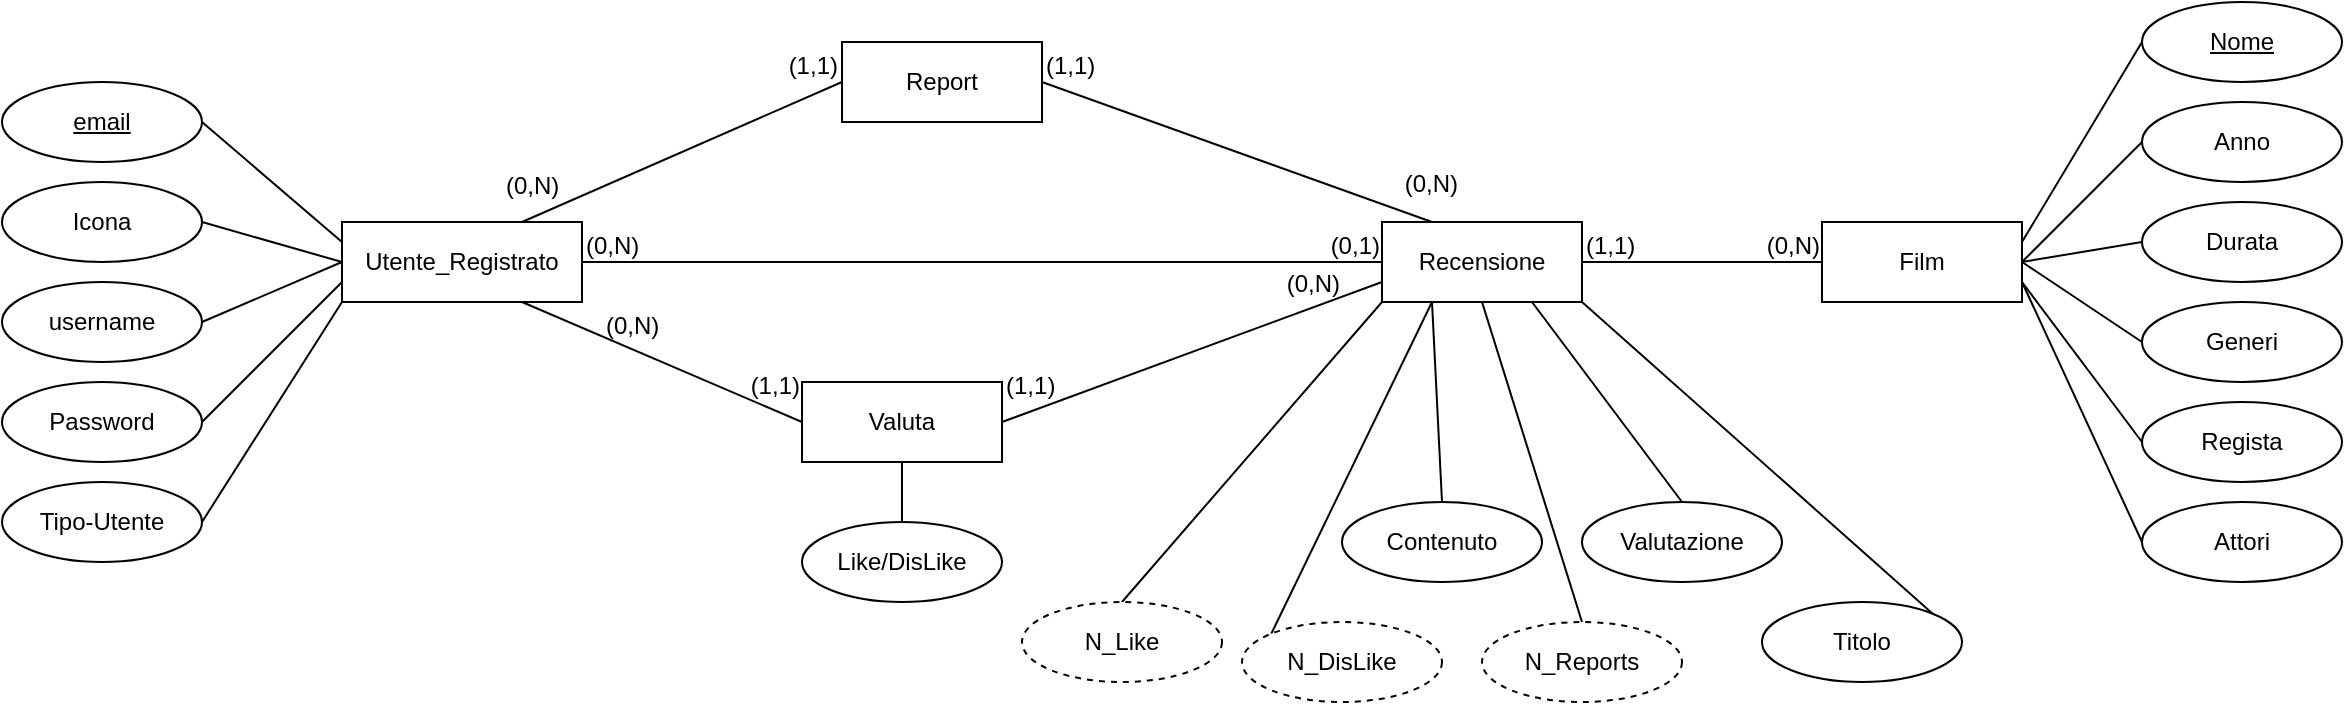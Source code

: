 <mxfile version="24.6.1" type="device">
  <diagram name="Pagina-1" id="Mny9l7wlhYOI-xorIuVF">
    <mxGraphModel dx="1219" dy="502" grid="1" gridSize="10" guides="1" tooltips="1" connect="1" arrows="1" fold="1" page="1" pageScale="1" pageWidth="827" pageHeight="1169" math="0" shadow="0">
      <root>
        <mxCell id="0" />
        <mxCell id="1" parent="0" />
        <mxCell id="6IeETleP_Dfno93F0wVt-1" value="Utente_Registrato" style="whiteSpace=wrap;html=1;align=center;" parent="1" vertex="1">
          <mxGeometry x="-50" y="180" width="120" height="40" as="geometry" />
        </mxCell>
        <mxCell id="6IeETleP_Dfno93F0wVt-2" value="username" style="ellipse;whiteSpace=wrap;html=1;align=center;" parent="1" vertex="1">
          <mxGeometry x="-220" y="210" width="100" height="40" as="geometry" />
        </mxCell>
        <mxCell id="6IeETleP_Dfno93F0wVt-3" value="email" style="ellipse;whiteSpace=wrap;html=1;align=center;fontStyle=4;" parent="1" vertex="1">
          <mxGeometry x="-220" y="110" width="100" height="40" as="geometry" />
        </mxCell>
        <mxCell id="6IeETleP_Dfno93F0wVt-6" value="Password" style="ellipse;whiteSpace=wrap;html=1;align=center;" parent="1" vertex="1">
          <mxGeometry x="-220" y="260" width="100" height="40" as="geometry" />
        </mxCell>
        <mxCell id="6IeETleP_Dfno93F0wVt-7" value="Icona" style="ellipse;whiteSpace=wrap;html=1;align=center;" parent="1" vertex="1">
          <mxGeometry x="-220" y="160" width="100" height="40" as="geometry" />
        </mxCell>
        <mxCell id="6IeETleP_Dfno93F0wVt-10" value="" style="endArrow=none;html=1;rounded=0;exitX=1;exitY=0.5;exitDx=0;exitDy=0;entryX=0;entryY=0.25;entryDx=0;entryDy=0;" parent="1" source="6IeETleP_Dfno93F0wVt-3" target="6IeETleP_Dfno93F0wVt-1" edge="1">
          <mxGeometry relative="1" as="geometry">
            <mxPoint x="-80" y="200" as="sourcePoint" />
            <mxPoint x="-50" y="170" as="targetPoint" />
          </mxGeometry>
        </mxCell>
        <mxCell id="6IeETleP_Dfno93F0wVt-11" value="" style="endArrow=none;html=1;rounded=0;exitX=1;exitY=0.5;exitDx=0;exitDy=0;entryX=0;entryY=0.5;entryDx=0;entryDy=0;" parent="1" source="6IeETleP_Dfno93F0wVt-7" target="6IeETleP_Dfno93F0wVt-1" edge="1">
          <mxGeometry relative="1" as="geometry">
            <mxPoint x="-80" y="200" as="sourcePoint" />
            <mxPoint x="80" y="200" as="targetPoint" />
          </mxGeometry>
        </mxCell>
        <mxCell id="6IeETleP_Dfno93F0wVt-12" value="" style="endArrow=none;html=1;rounded=0;exitX=1;exitY=0.5;exitDx=0;exitDy=0;entryX=0;entryY=0.5;entryDx=0;entryDy=0;" parent="1" source="6IeETleP_Dfno93F0wVt-2" target="6IeETleP_Dfno93F0wVt-1" edge="1">
          <mxGeometry relative="1" as="geometry">
            <mxPoint x="-80" y="200" as="sourcePoint" />
            <mxPoint x="80" y="200" as="targetPoint" />
          </mxGeometry>
        </mxCell>
        <mxCell id="6IeETleP_Dfno93F0wVt-15" value="" style="endArrow=none;html=1;rounded=0;entryX=1;entryY=0.5;entryDx=0;entryDy=0;exitX=0;exitY=0.75;exitDx=0;exitDy=0;" parent="1" source="6IeETleP_Dfno93F0wVt-1" target="6IeETleP_Dfno93F0wVt-6" edge="1">
          <mxGeometry relative="1" as="geometry">
            <mxPoint x="-80" y="200" as="sourcePoint" />
            <mxPoint x="80" y="200" as="targetPoint" />
          </mxGeometry>
        </mxCell>
        <mxCell id="6IeETleP_Dfno93F0wVt-16" value="Tipo-Utente" style="ellipse;whiteSpace=wrap;html=1;align=center;" parent="1" vertex="1">
          <mxGeometry x="-220" y="310" width="100" height="40" as="geometry" />
        </mxCell>
        <mxCell id="6IeETleP_Dfno93F0wVt-17" value="" style="endArrow=none;html=1;rounded=0;exitX=1;exitY=0.5;exitDx=0;exitDy=0;entryX=0;entryY=1;entryDx=0;entryDy=0;" parent="1" source="6IeETleP_Dfno93F0wVt-16" target="6IeETleP_Dfno93F0wVt-1" edge="1">
          <mxGeometry relative="1" as="geometry">
            <mxPoint x="-90" y="329.5" as="sourcePoint" />
            <mxPoint x="70" y="329.5" as="targetPoint" />
          </mxGeometry>
        </mxCell>
        <mxCell id="6IeETleP_Dfno93F0wVt-18" value="Film" style="whiteSpace=wrap;html=1;align=center;" parent="1" vertex="1">
          <mxGeometry x="690" y="180" width="100" height="40" as="geometry" />
        </mxCell>
        <mxCell id="6IeETleP_Dfno93F0wVt-23" value="Attori" style="ellipse;whiteSpace=wrap;html=1;align=center;" parent="1" vertex="1">
          <mxGeometry x="850" y="320" width="100" height="40" as="geometry" />
        </mxCell>
        <mxCell id="6IeETleP_Dfno93F0wVt-24" value="Regista" style="ellipse;whiteSpace=wrap;html=1;align=center;" parent="1" vertex="1">
          <mxGeometry x="850" y="270" width="100" height="40" as="geometry" />
        </mxCell>
        <mxCell id="6IeETleP_Dfno93F0wVt-25" value="Generi" style="ellipse;whiteSpace=wrap;html=1;align=center;" parent="1" vertex="1">
          <mxGeometry x="850" y="220" width="100" height="40" as="geometry" />
        </mxCell>
        <mxCell id="6IeETleP_Dfno93F0wVt-26" value="Durata" style="ellipse;whiteSpace=wrap;html=1;align=center;" parent="1" vertex="1">
          <mxGeometry x="850" y="170" width="100" height="40" as="geometry" />
        </mxCell>
        <mxCell id="6IeETleP_Dfno93F0wVt-27" value="Anno" style="ellipse;whiteSpace=wrap;html=1;align=center;" parent="1" vertex="1">
          <mxGeometry x="850" y="120" width="100" height="40" as="geometry" />
        </mxCell>
        <mxCell id="6IeETleP_Dfno93F0wVt-29" value="Nome" style="ellipse;whiteSpace=wrap;html=1;align=center;fontStyle=4;" parent="1" vertex="1">
          <mxGeometry x="850" y="70" width="100" height="40" as="geometry" />
        </mxCell>
        <mxCell id="6IeETleP_Dfno93F0wVt-30" value="" style="endArrow=none;html=1;rounded=0;exitX=0;exitY=0.5;exitDx=0;exitDy=0;entryX=1;entryY=0.25;entryDx=0;entryDy=0;" parent="1" source="6IeETleP_Dfno93F0wVt-29" target="6IeETleP_Dfno93F0wVt-18" edge="1">
          <mxGeometry relative="1" as="geometry">
            <mxPoint x="610" y="150" as="sourcePoint" />
            <mxPoint x="770" y="150" as="targetPoint" />
          </mxGeometry>
        </mxCell>
        <mxCell id="6IeETleP_Dfno93F0wVt-31" value="" style="endArrow=none;html=1;rounded=0;exitX=0;exitY=0.5;exitDx=0;exitDy=0;entryX=1;entryY=0.5;entryDx=0;entryDy=0;" parent="1" source="6IeETleP_Dfno93F0wVt-27" target="6IeETleP_Dfno93F0wVt-18" edge="1">
          <mxGeometry relative="1" as="geometry">
            <mxPoint x="860" y="100" as="sourcePoint" />
            <mxPoint x="780" y="160" as="targetPoint" />
          </mxGeometry>
        </mxCell>
        <mxCell id="6IeETleP_Dfno93F0wVt-32" value="" style="endArrow=none;html=1;rounded=0;exitX=0;exitY=0.5;exitDx=0;exitDy=0;entryX=1;entryY=0.5;entryDx=0;entryDy=0;" parent="1" source="6IeETleP_Dfno93F0wVt-26" target="6IeETleP_Dfno93F0wVt-18" edge="1">
          <mxGeometry relative="1" as="geometry">
            <mxPoint x="870" y="110" as="sourcePoint" />
            <mxPoint x="790" y="170" as="targetPoint" />
          </mxGeometry>
        </mxCell>
        <mxCell id="6IeETleP_Dfno93F0wVt-33" value="" style="endArrow=none;html=1;rounded=0;exitX=0;exitY=0.5;exitDx=0;exitDy=0;entryX=1;entryY=0.5;entryDx=0;entryDy=0;" parent="1" source="6IeETleP_Dfno93F0wVt-25" target="6IeETleP_Dfno93F0wVt-18" edge="1">
          <mxGeometry relative="1" as="geometry">
            <mxPoint x="880" y="120" as="sourcePoint" />
            <mxPoint x="800" y="180" as="targetPoint" />
          </mxGeometry>
        </mxCell>
        <mxCell id="6IeETleP_Dfno93F0wVt-34" value="" style="endArrow=none;html=1;rounded=0;exitX=0;exitY=0.5;exitDx=0;exitDy=0;entryX=1;entryY=0.75;entryDx=0;entryDy=0;" parent="1" source="6IeETleP_Dfno93F0wVt-24" target="6IeETleP_Dfno93F0wVt-18" edge="1">
          <mxGeometry relative="1" as="geometry">
            <mxPoint x="890" y="130" as="sourcePoint" />
            <mxPoint x="810" y="190" as="targetPoint" />
          </mxGeometry>
        </mxCell>
        <mxCell id="6IeETleP_Dfno93F0wVt-35" value="" style="endArrow=none;html=1;rounded=0;exitX=0;exitY=0.5;exitDx=0;exitDy=0;entryX=1;entryY=0.75;entryDx=0;entryDy=0;" parent="1" source="6IeETleP_Dfno93F0wVt-23" target="6IeETleP_Dfno93F0wVt-18" edge="1">
          <mxGeometry relative="1" as="geometry">
            <mxPoint x="900" y="140" as="sourcePoint" />
            <mxPoint x="820" y="200" as="targetPoint" />
          </mxGeometry>
        </mxCell>
        <mxCell id="6IeETleP_Dfno93F0wVt-36" value="Recensione" style="whiteSpace=wrap;html=1;align=center;" parent="1" vertex="1">
          <mxGeometry x="470" y="180" width="100" height="40" as="geometry" />
        </mxCell>
        <mxCell id="6IeETleP_Dfno93F0wVt-41" value="Titolo" style="ellipse;whiteSpace=wrap;html=1;align=center;" parent="1" vertex="1">
          <mxGeometry x="660" y="370" width="100" height="40" as="geometry" />
        </mxCell>
        <mxCell id="6IeETleP_Dfno93F0wVt-42" value="Contenuto" style="ellipse;whiteSpace=wrap;html=1;align=center;" parent="1" vertex="1">
          <mxGeometry x="450" y="320" width="100" height="40" as="geometry" />
        </mxCell>
        <mxCell id="6IeETleP_Dfno93F0wVt-43" value="Valutazione" style="ellipse;whiteSpace=wrap;html=1;align=center;" parent="1" vertex="1">
          <mxGeometry x="570" y="320" width="100" height="40" as="geometry" />
        </mxCell>
        <mxCell id="6IeETleP_Dfno93F0wVt-44" value="" style="endArrow=none;html=1;rounded=0;exitX=0.5;exitY=0;exitDx=0;exitDy=0;entryX=0;entryY=1;entryDx=0;entryDy=0;" parent="1" source="Zcyq6GbBVBOacriB8k5E-15" target="6IeETleP_Dfno93F0wVt-36" edge="1">
          <mxGeometry relative="1" as="geometry">
            <mxPoint x="340" y="370" as="sourcePoint" />
            <mxPoint x="800" y="260" as="targetPoint" />
          </mxGeometry>
        </mxCell>
        <mxCell id="6IeETleP_Dfno93F0wVt-45" value="" style="endArrow=none;html=1;rounded=0;exitX=0.5;exitY=0;exitDx=0;exitDy=0;entryX=0.5;entryY=1;entryDx=0;entryDy=0;" parent="1" source="Zcyq6GbBVBOacriB8k5E-17" target="6IeETleP_Dfno93F0wVt-36" edge="1">
          <mxGeometry relative="1" as="geometry">
            <mxPoint x="576" y="370" as="sourcePoint" />
            <mxPoint x="800" y="260" as="targetPoint" />
          </mxGeometry>
        </mxCell>
        <mxCell id="6IeETleP_Dfno93F0wVt-46" value="" style="endArrow=none;html=1;rounded=0;exitX=0;exitY=0;exitDx=0;exitDy=0;entryX=0.25;entryY=1;entryDx=0;entryDy=0;" parent="1" source="Zcyq6GbBVBOacriB8k5E-16" target="6IeETleP_Dfno93F0wVt-36" edge="1">
          <mxGeometry relative="1" as="geometry">
            <mxPoint x="420.645" y="375.858" as="sourcePoint" />
            <mxPoint x="800" y="260" as="targetPoint" />
          </mxGeometry>
        </mxCell>
        <mxCell id="6IeETleP_Dfno93F0wVt-47" value="" style="endArrow=none;html=1;rounded=0;exitX=0.5;exitY=0;exitDx=0;exitDy=0;entryX=0.25;entryY=1;entryDx=0;entryDy=0;" parent="1" source="6IeETleP_Dfno93F0wVt-42" target="6IeETleP_Dfno93F0wVt-36" edge="1">
          <mxGeometry relative="1" as="geometry">
            <mxPoint x="640" y="260" as="sourcePoint" />
            <mxPoint x="800" y="260" as="targetPoint" />
          </mxGeometry>
        </mxCell>
        <mxCell id="6IeETleP_Dfno93F0wVt-48" value="" style="endArrow=none;html=1;rounded=0;exitX=0.5;exitY=0;exitDx=0;exitDy=0;entryX=0.75;entryY=1;entryDx=0;entryDy=0;" parent="1" source="6IeETleP_Dfno93F0wVt-43" target="6IeETleP_Dfno93F0wVt-36" edge="1">
          <mxGeometry relative="1" as="geometry">
            <mxPoint x="640" y="260" as="sourcePoint" />
            <mxPoint x="800" y="260" as="targetPoint" />
          </mxGeometry>
        </mxCell>
        <mxCell id="6IeETleP_Dfno93F0wVt-49" value="" style="endArrow=none;html=1;rounded=0;exitX=1;exitY=1;exitDx=0;exitDy=0;entryX=1;entryY=0;entryDx=0;entryDy=0;" parent="1" source="6IeETleP_Dfno93F0wVt-36" target="6IeETleP_Dfno93F0wVt-41" edge="1">
          <mxGeometry relative="1" as="geometry">
            <mxPoint x="640" y="260" as="sourcePoint" />
            <mxPoint x="800" y="260" as="targetPoint" />
          </mxGeometry>
        </mxCell>
        <mxCell id="6IeETleP_Dfno93F0wVt-50" value="" style="endArrow=none;html=1;rounded=0;exitX=1;exitY=0.5;exitDx=0;exitDy=0;entryX=0;entryY=0.5;entryDx=0;entryDy=0;" parent="1" source="6IeETleP_Dfno93F0wVt-1" target="6IeETleP_Dfno93F0wVt-36" edge="1">
          <mxGeometry relative="1" as="geometry">
            <mxPoint x="310" y="280" as="sourcePoint" />
            <mxPoint x="470" y="280" as="targetPoint" />
          </mxGeometry>
        </mxCell>
        <mxCell id="6IeETleP_Dfno93F0wVt-51" value="(0,N)" style="resizable=0;html=1;whiteSpace=wrap;align=left;verticalAlign=bottom;" parent="6IeETleP_Dfno93F0wVt-50" connectable="0" vertex="1">
          <mxGeometry x="-1" relative="1" as="geometry" />
        </mxCell>
        <mxCell id="6IeETleP_Dfno93F0wVt-52" value="(0,1)" style="resizable=0;html=1;whiteSpace=wrap;align=right;verticalAlign=bottom;" parent="6IeETleP_Dfno93F0wVt-50" connectable="0" vertex="1">
          <mxGeometry x="1" relative="1" as="geometry" />
        </mxCell>
        <mxCell id="6IeETleP_Dfno93F0wVt-56" value="" style="endArrow=none;html=1;rounded=0;entryX=0;entryY=0.5;entryDx=0;entryDy=0;" parent="1" target="6IeETleP_Dfno93F0wVt-18" edge="1">
          <mxGeometry relative="1" as="geometry">
            <mxPoint x="570" y="200" as="sourcePoint" />
            <mxPoint x="680" y="200" as="targetPoint" />
          </mxGeometry>
        </mxCell>
        <mxCell id="6IeETleP_Dfno93F0wVt-57" value="(1,1)" style="resizable=0;html=1;whiteSpace=wrap;align=left;verticalAlign=bottom;" parent="6IeETleP_Dfno93F0wVt-56" connectable="0" vertex="1">
          <mxGeometry x="-1" relative="1" as="geometry" />
        </mxCell>
        <mxCell id="6IeETleP_Dfno93F0wVt-58" value="(0,N)" style="resizable=0;html=1;whiteSpace=wrap;align=right;verticalAlign=bottom;" parent="6IeETleP_Dfno93F0wVt-56" connectable="0" vertex="1">
          <mxGeometry x="1" relative="1" as="geometry" />
        </mxCell>
        <mxCell id="Zcyq6GbBVBOacriB8k5E-1" value="Report" style="whiteSpace=wrap;html=1;align=center;" parent="1" vertex="1">
          <mxGeometry x="200" y="90" width="100" height="40" as="geometry" />
        </mxCell>
        <mxCell id="Zcyq6GbBVBOacriB8k5E-2" value="Valuta" style="whiteSpace=wrap;html=1;align=center;" parent="1" vertex="1">
          <mxGeometry x="180" y="260" width="100" height="40" as="geometry" />
        </mxCell>
        <mxCell id="Zcyq6GbBVBOacriB8k5E-3" value="" style="endArrow=none;html=1;rounded=0;exitX=0.75;exitY=1;exitDx=0;exitDy=0;entryX=0;entryY=0.5;entryDx=0;entryDy=0;" parent="1" source="6IeETleP_Dfno93F0wVt-1" target="Zcyq6GbBVBOacriB8k5E-2" edge="1">
          <mxGeometry relative="1" as="geometry">
            <mxPoint x="260" y="270" as="sourcePoint" />
            <mxPoint x="420" y="270" as="targetPoint" />
          </mxGeometry>
        </mxCell>
        <mxCell id="Zcyq6GbBVBOacriB8k5E-4" value="(0,N)" style="resizable=0;html=1;whiteSpace=wrap;align=left;verticalAlign=bottom;" parent="Zcyq6GbBVBOacriB8k5E-3" connectable="0" vertex="1">
          <mxGeometry x="-1" relative="1" as="geometry">
            <mxPoint x="40" y="20" as="offset" />
          </mxGeometry>
        </mxCell>
        <mxCell id="Zcyq6GbBVBOacriB8k5E-5" value="(1,1)" style="resizable=0;html=1;whiteSpace=wrap;align=right;verticalAlign=bottom;" parent="Zcyq6GbBVBOacriB8k5E-3" connectable="0" vertex="1">
          <mxGeometry x="1" relative="1" as="geometry">
            <mxPoint y="-10" as="offset" />
          </mxGeometry>
        </mxCell>
        <mxCell id="Zcyq6GbBVBOacriB8k5E-6" value="" style="endArrow=none;html=1;rounded=0;exitX=1;exitY=0.5;exitDx=0;exitDy=0;entryX=0;entryY=0.75;entryDx=0;entryDy=0;" parent="1" source="Zcyq6GbBVBOacriB8k5E-2" target="6IeETleP_Dfno93F0wVt-36" edge="1">
          <mxGeometry relative="1" as="geometry">
            <mxPoint x="260" y="270" as="sourcePoint" />
            <mxPoint x="420" y="270" as="targetPoint" />
          </mxGeometry>
        </mxCell>
        <mxCell id="Zcyq6GbBVBOacriB8k5E-7" value="(1,1&lt;span style=&quot;background-color: initial;&quot;&gt;)&lt;/span&gt;" style="resizable=0;html=1;whiteSpace=wrap;align=left;verticalAlign=bottom;" parent="Zcyq6GbBVBOacriB8k5E-6" connectable="0" vertex="1">
          <mxGeometry x="-1" relative="1" as="geometry">
            <mxPoint y="-10" as="offset" />
          </mxGeometry>
        </mxCell>
        <mxCell id="Zcyq6GbBVBOacriB8k5E-8" value="(0,N)" style="resizable=0;html=1;whiteSpace=wrap;align=right;verticalAlign=bottom;" parent="Zcyq6GbBVBOacriB8k5E-6" connectable="0" vertex="1">
          <mxGeometry x="1" relative="1" as="geometry">
            <mxPoint x="-20" y="10" as="offset" />
          </mxGeometry>
        </mxCell>
        <mxCell id="Zcyq6GbBVBOacriB8k5E-9" value="" style="endArrow=none;html=1;rounded=0;exitX=0.75;exitY=0;exitDx=0;exitDy=0;entryX=0;entryY=0.5;entryDx=0;entryDy=0;" parent="1" source="6IeETleP_Dfno93F0wVt-1" target="Zcyq6GbBVBOacriB8k5E-1" edge="1">
          <mxGeometry relative="1" as="geometry">
            <mxPoint x="260" y="270" as="sourcePoint" />
            <mxPoint x="420" y="270" as="targetPoint" />
          </mxGeometry>
        </mxCell>
        <mxCell id="Zcyq6GbBVBOacriB8k5E-10" value="(0,N)" style="resizable=0;html=1;whiteSpace=wrap;align=left;verticalAlign=bottom;" parent="Zcyq6GbBVBOacriB8k5E-9" connectable="0" vertex="1">
          <mxGeometry x="-1" relative="1" as="geometry">
            <mxPoint x="-10" y="-10" as="offset" />
          </mxGeometry>
        </mxCell>
        <mxCell id="Zcyq6GbBVBOacriB8k5E-11" value="(1,1&lt;span style=&quot;background-color: initial;&quot;&gt;)&lt;/span&gt;" style="resizable=0;html=1;whiteSpace=wrap;align=right;verticalAlign=bottom;" parent="Zcyq6GbBVBOacriB8k5E-9" connectable="0" vertex="1">
          <mxGeometry x="1" relative="1" as="geometry" />
        </mxCell>
        <mxCell id="Zcyq6GbBVBOacriB8k5E-12" value="" style="endArrow=none;html=1;rounded=0;exitX=1;exitY=0.5;exitDx=0;exitDy=0;entryX=0.25;entryY=0;entryDx=0;entryDy=0;" parent="1" source="Zcyq6GbBVBOacriB8k5E-1" target="6IeETleP_Dfno93F0wVt-36" edge="1">
          <mxGeometry relative="1" as="geometry">
            <mxPoint x="260" y="270" as="sourcePoint" />
            <mxPoint x="420" y="270" as="targetPoint" />
          </mxGeometry>
        </mxCell>
        <mxCell id="Zcyq6GbBVBOacriB8k5E-13" value="(1,1)" style="resizable=0;html=1;whiteSpace=wrap;align=left;verticalAlign=bottom;" parent="Zcyq6GbBVBOacriB8k5E-12" connectable="0" vertex="1">
          <mxGeometry x="-1" relative="1" as="geometry" />
        </mxCell>
        <mxCell id="Zcyq6GbBVBOacriB8k5E-14" value="(0,N)" style="resizable=0;html=1;whiteSpace=wrap;align=right;verticalAlign=bottom;" parent="Zcyq6GbBVBOacriB8k5E-12" connectable="0" vertex="1">
          <mxGeometry x="1" relative="1" as="geometry">
            <mxPoint x="15" y="-10" as="offset" />
          </mxGeometry>
        </mxCell>
        <mxCell id="Zcyq6GbBVBOacriB8k5E-15" value="N_Like" style="ellipse;whiteSpace=wrap;html=1;align=center;dashed=1;" parent="1" vertex="1">
          <mxGeometry x="290" y="370" width="100" height="40" as="geometry" />
        </mxCell>
        <mxCell id="Zcyq6GbBVBOacriB8k5E-16" value="N_DisLike" style="ellipse;whiteSpace=wrap;html=1;align=center;dashed=1;" parent="1" vertex="1">
          <mxGeometry x="400" y="380" width="100" height="40" as="geometry" />
        </mxCell>
        <mxCell id="Zcyq6GbBVBOacriB8k5E-17" value="N_Reports" style="ellipse;whiteSpace=wrap;html=1;align=center;dashed=1;" parent="1" vertex="1">
          <mxGeometry x="520" y="380" width="100" height="40" as="geometry" />
        </mxCell>
        <mxCell id="Zcyq6GbBVBOacriB8k5E-18" value="Like/DisLike" style="ellipse;whiteSpace=wrap;html=1;align=center;" parent="1" vertex="1">
          <mxGeometry x="180" y="330" width="100" height="40" as="geometry" />
        </mxCell>
        <mxCell id="Zcyq6GbBVBOacriB8k5E-19" value="" style="endArrow=none;html=1;rounded=0;exitX=0.5;exitY=1;exitDx=0;exitDy=0;entryX=0.5;entryY=0;entryDx=0;entryDy=0;" parent="1" source="Zcyq6GbBVBOacriB8k5E-2" target="Zcyq6GbBVBOacriB8k5E-18" edge="1">
          <mxGeometry relative="1" as="geometry">
            <mxPoint x="330" y="300" as="sourcePoint" />
            <mxPoint x="490" y="300" as="targetPoint" />
          </mxGeometry>
        </mxCell>
      </root>
    </mxGraphModel>
  </diagram>
</mxfile>
